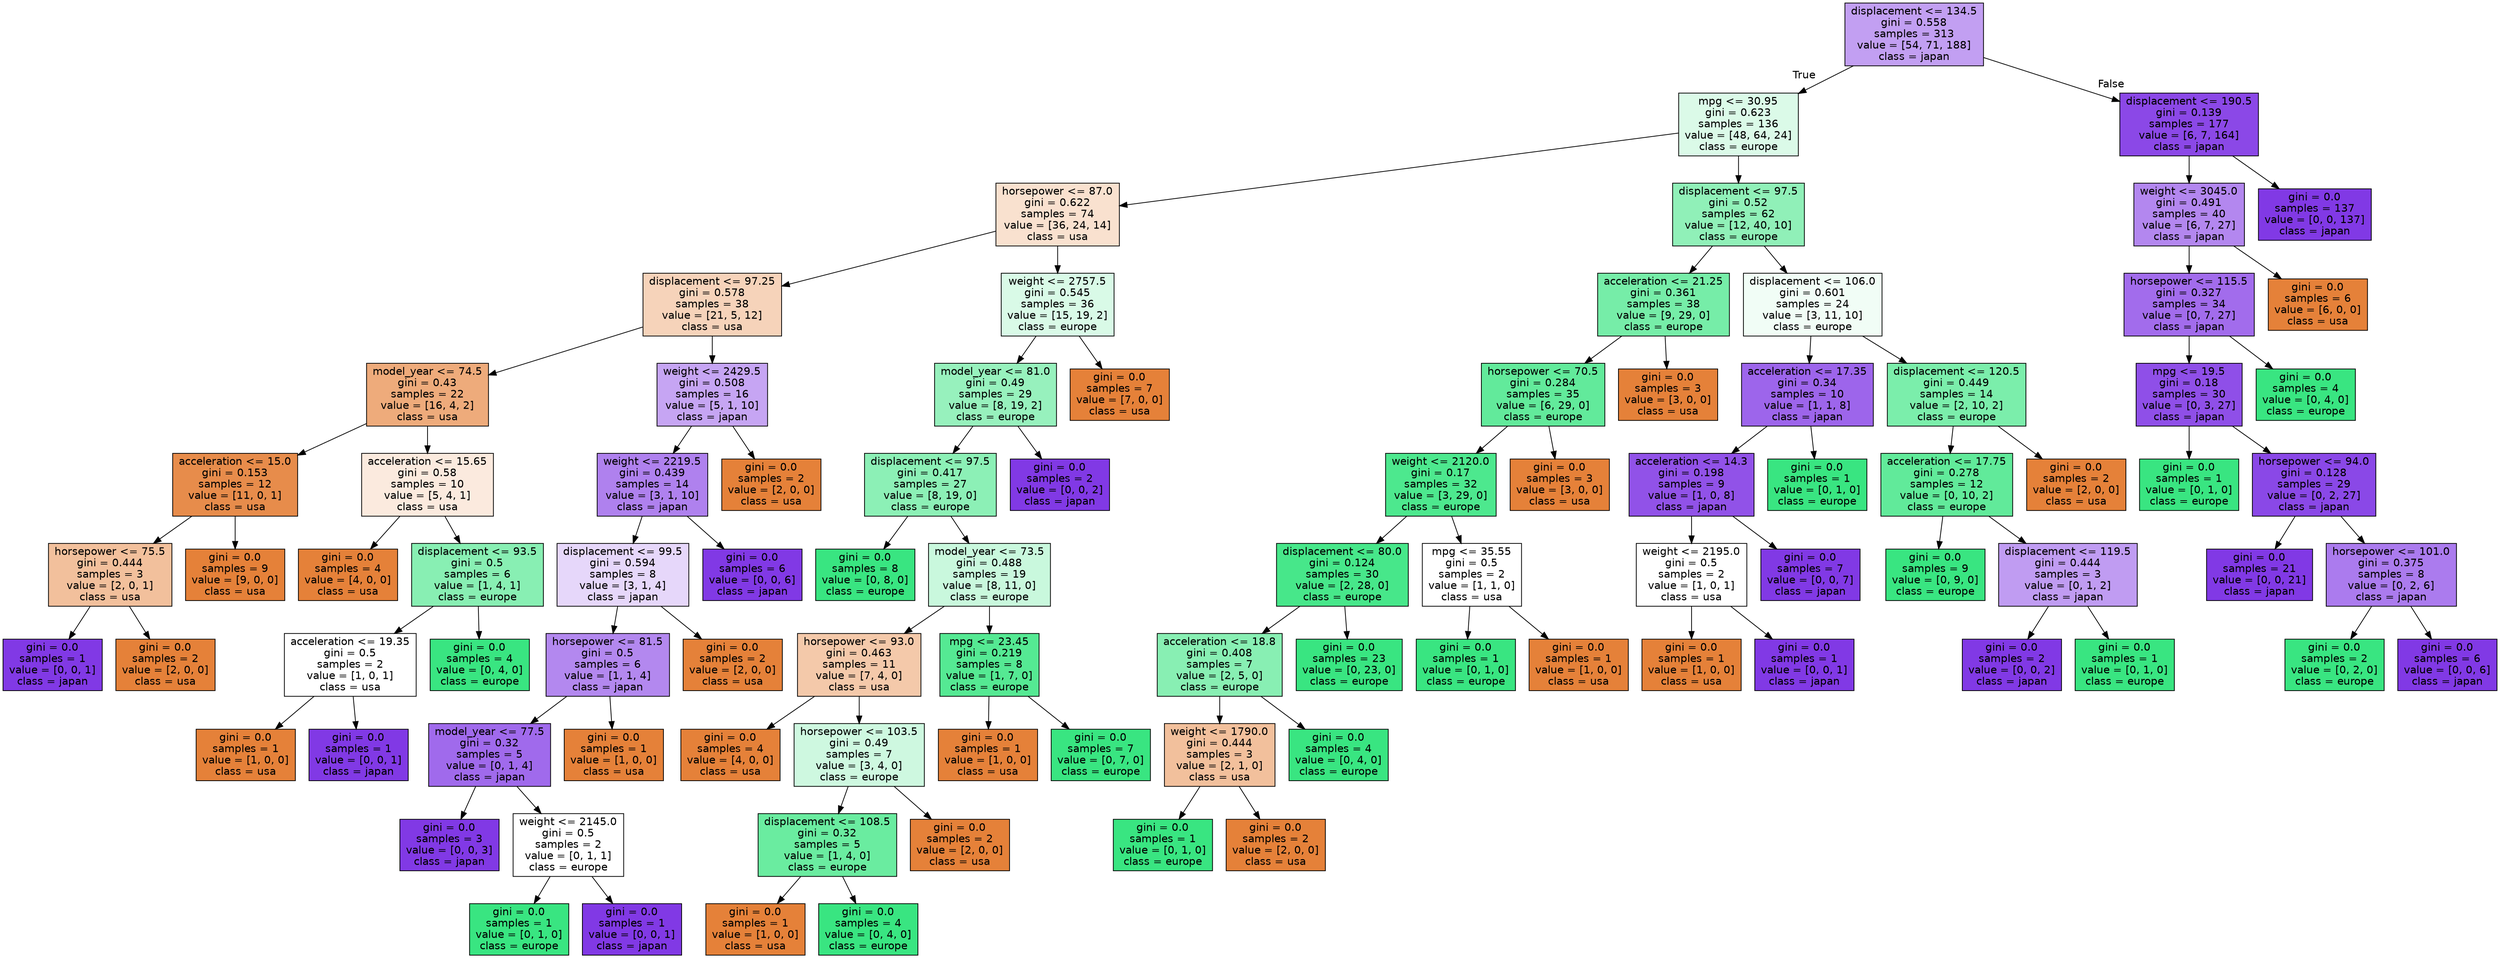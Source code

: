 digraph Tree {
node [shape=box, style="filled", color="black", fontname="helvetica"] ;
edge [fontname="helvetica"] ;
0 [label="displacement <= 134.5\ngini = 0.558\nsamples = 313\nvalue = [54, 71, 188]\nclass = japan", fillcolor="#c29ff2"] ;
1 [label="mpg <= 30.95\ngini = 0.623\nsamples = 136\nvalue = [48, 64, 24]\nclass = europe", fillcolor="#dbfae8"] ;
0 -> 1 [labeldistance=2.5, labelangle=45, headlabel="True"] ;
2 [label="horsepower <= 87.0\ngini = 0.622\nsamples = 74\nvalue = [36, 24, 14]\nclass = usa", fillcolor="#f9e1cf"] ;
1 -> 2 ;
3 [label="displacement <= 97.25\ngini = 0.578\nsamples = 38\nvalue = [21, 5, 12]\nclass = usa", fillcolor="#f6d3ba"] ;
2 -> 3 ;
4 [label="model_year <= 74.5\ngini = 0.43\nsamples = 22\nvalue = [16, 4, 2]\nclass = usa", fillcolor="#eeab7b"] ;
3 -> 4 ;
5 [label="acceleration <= 15.0\ngini = 0.153\nsamples = 12\nvalue = [11, 0, 1]\nclass = usa", fillcolor="#e78c4b"] ;
4 -> 5 ;
6 [label="horsepower <= 75.5\ngini = 0.444\nsamples = 3\nvalue = [2, 0, 1]\nclass = usa", fillcolor="#f2c09c"] ;
5 -> 6 ;
7 [label="gini = 0.0\nsamples = 1\nvalue = [0, 0, 1]\nclass = japan", fillcolor="#8139e5"] ;
6 -> 7 ;
8 [label="gini = 0.0\nsamples = 2\nvalue = [2, 0, 0]\nclass = usa", fillcolor="#e58139"] ;
6 -> 8 ;
9 [label="gini = 0.0\nsamples = 9\nvalue = [9, 0, 0]\nclass = usa", fillcolor="#e58139"] ;
5 -> 9 ;
10 [label="acceleration <= 15.65\ngini = 0.58\nsamples = 10\nvalue = [5, 4, 1]\nclass = usa", fillcolor="#fbeade"] ;
4 -> 10 ;
11 [label="gini = 0.0\nsamples = 4\nvalue = [4, 0, 0]\nclass = usa", fillcolor="#e58139"] ;
10 -> 11 ;
12 [label="displacement <= 93.5\ngini = 0.5\nsamples = 6\nvalue = [1, 4, 1]\nclass = europe", fillcolor="#88efb3"] ;
10 -> 12 ;
13 [label="acceleration <= 19.35\ngini = 0.5\nsamples = 2\nvalue = [1, 0, 1]\nclass = usa", fillcolor="#ffffff"] ;
12 -> 13 ;
14 [label="gini = 0.0\nsamples = 1\nvalue = [1, 0, 0]\nclass = usa", fillcolor="#e58139"] ;
13 -> 14 ;
15 [label="gini = 0.0\nsamples = 1\nvalue = [0, 0, 1]\nclass = japan", fillcolor="#8139e5"] ;
13 -> 15 ;
16 [label="gini = 0.0\nsamples = 4\nvalue = [0, 4, 0]\nclass = europe", fillcolor="#39e581"] ;
12 -> 16 ;
17 [label="weight <= 2429.5\ngini = 0.508\nsamples = 16\nvalue = [5, 1, 10]\nclass = japan", fillcolor="#c6a5f3"] ;
3 -> 17 ;
18 [label="weight <= 2219.5\ngini = 0.439\nsamples = 14\nvalue = [3, 1, 10]\nclass = japan", fillcolor="#af81ee"] ;
17 -> 18 ;
19 [label="displacement <= 99.5\ngini = 0.594\nsamples = 8\nvalue = [3, 1, 4]\nclass = japan", fillcolor="#e6d7fa"] ;
18 -> 19 ;
20 [label="horsepower <= 81.5\ngini = 0.5\nsamples = 6\nvalue = [1, 1, 4]\nclass = japan", fillcolor="#b388ef"] ;
19 -> 20 ;
21 [label="model_year <= 77.5\ngini = 0.32\nsamples = 5\nvalue = [0, 1, 4]\nclass = japan", fillcolor="#a06aec"] ;
20 -> 21 ;
22 [label="gini = 0.0\nsamples = 3\nvalue = [0, 0, 3]\nclass = japan", fillcolor="#8139e5"] ;
21 -> 22 ;
23 [label="weight <= 2145.0\ngini = 0.5\nsamples = 2\nvalue = [0, 1, 1]\nclass = europe", fillcolor="#ffffff"] ;
21 -> 23 ;
24 [label="gini = 0.0\nsamples = 1\nvalue = [0, 1, 0]\nclass = europe", fillcolor="#39e581"] ;
23 -> 24 ;
25 [label="gini = 0.0\nsamples = 1\nvalue = [0, 0, 1]\nclass = japan", fillcolor="#8139e5"] ;
23 -> 25 ;
26 [label="gini = 0.0\nsamples = 1\nvalue = [1, 0, 0]\nclass = usa", fillcolor="#e58139"] ;
20 -> 26 ;
27 [label="gini = 0.0\nsamples = 2\nvalue = [2, 0, 0]\nclass = usa", fillcolor="#e58139"] ;
19 -> 27 ;
28 [label="gini = 0.0\nsamples = 6\nvalue = [0, 0, 6]\nclass = japan", fillcolor="#8139e5"] ;
18 -> 28 ;
29 [label="gini = 0.0\nsamples = 2\nvalue = [2, 0, 0]\nclass = usa", fillcolor="#e58139"] ;
17 -> 29 ;
30 [label="weight <= 2757.5\ngini = 0.545\nsamples = 36\nvalue = [15, 19, 2]\nclass = europe", fillcolor="#d9fae7"] ;
2 -> 30 ;
31 [label="model_year <= 81.0\ngini = 0.49\nsamples = 29\nvalue = [8, 19, 2]\nclass = europe", fillcolor="#97f1bd"] ;
30 -> 31 ;
32 [label="displacement <= 97.5\ngini = 0.417\nsamples = 27\nvalue = [8, 19, 0]\nclass = europe", fillcolor="#8cf0b6"] ;
31 -> 32 ;
33 [label="gini = 0.0\nsamples = 8\nvalue = [0, 8, 0]\nclass = europe", fillcolor="#39e581"] ;
32 -> 33 ;
34 [label="model_year <= 73.5\ngini = 0.488\nsamples = 19\nvalue = [8, 11, 0]\nclass = europe", fillcolor="#c9f8dd"] ;
32 -> 34 ;
35 [label="horsepower <= 93.0\ngini = 0.463\nsamples = 11\nvalue = [7, 4, 0]\nclass = usa", fillcolor="#f4c9aa"] ;
34 -> 35 ;
36 [label="gini = 0.0\nsamples = 4\nvalue = [4, 0, 0]\nclass = usa", fillcolor="#e58139"] ;
35 -> 36 ;
37 [label="horsepower <= 103.5\ngini = 0.49\nsamples = 7\nvalue = [3, 4, 0]\nclass = europe", fillcolor="#cef8e0"] ;
35 -> 37 ;
38 [label="displacement <= 108.5\ngini = 0.32\nsamples = 5\nvalue = [1, 4, 0]\nclass = europe", fillcolor="#6aeca0"] ;
37 -> 38 ;
39 [label="gini = 0.0\nsamples = 1\nvalue = [1, 0, 0]\nclass = usa", fillcolor="#e58139"] ;
38 -> 39 ;
40 [label="gini = 0.0\nsamples = 4\nvalue = [0, 4, 0]\nclass = europe", fillcolor="#39e581"] ;
38 -> 40 ;
41 [label="gini = 0.0\nsamples = 2\nvalue = [2, 0, 0]\nclass = usa", fillcolor="#e58139"] ;
37 -> 41 ;
42 [label="mpg <= 23.45\ngini = 0.219\nsamples = 8\nvalue = [1, 7, 0]\nclass = europe", fillcolor="#55e993"] ;
34 -> 42 ;
43 [label="gini = 0.0\nsamples = 1\nvalue = [1, 0, 0]\nclass = usa", fillcolor="#e58139"] ;
42 -> 43 ;
44 [label="gini = 0.0\nsamples = 7\nvalue = [0, 7, 0]\nclass = europe", fillcolor="#39e581"] ;
42 -> 44 ;
45 [label="gini = 0.0\nsamples = 2\nvalue = [0, 0, 2]\nclass = japan", fillcolor="#8139e5"] ;
31 -> 45 ;
46 [label="gini = 0.0\nsamples = 7\nvalue = [7, 0, 0]\nclass = usa", fillcolor="#e58139"] ;
30 -> 46 ;
47 [label="displacement <= 97.5\ngini = 0.52\nsamples = 62\nvalue = [12, 40, 10]\nclass = europe", fillcolor="#90f0b8"] ;
1 -> 47 ;
48 [label="acceleration <= 21.25\ngini = 0.361\nsamples = 38\nvalue = [9, 29, 0]\nclass = europe", fillcolor="#76eda8"] ;
47 -> 48 ;
49 [label="horsepower <= 70.5\ngini = 0.284\nsamples = 35\nvalue = [6, 29, 0]\nclass = europe", fillcolor="#62ea9b"] ;
48 -> 49 ;
50 [label="weight <= 2120.0\ngini = 0.17\nsamples = 32\nvalue = [3, 29, 0]\nclass = europe", fillcolor="#4de88e"] ;
49 -> 50 ;
51 [label="displacement <= 80.0\ngini = 0.124\nsamples = 30\nvalue = [2, 28, 0]\nclass = europe", fillcolor="#47e78a"] ;
50 -> 51 ;
52 [label="acceleration <= 18.8\ngini = 0.408\nsamples = 7\nvalue = [2, 5, 0]\nclass = europe", fillcolor="#88efb3"] ;
51 -> 52 ;
53 [label="weight <= 1790.0\ngini = 0.444\nsamples = 3\nvalue = [2, 1, 0]\nclass = usa", fillcolor="#f2c09c"] ;
52 -> 53 ;
54 [label="gini = 0.0\nsamples = 1\nvalue = [0, 1, 0]\nclass = europe", fillcolor="#39e581"] ;
53 -> 54 ;
55 [label="gini = 0.0\nsamples = 2\nvalue = [2, 0, 0]\nclass = usa", fillcolor="#e58139"] ;
53 -> 55 ;
56 [label="gini = 0.0\nsamples = 4\nvalue = [0, 4, 0]\nclass = europe", fillcolor="#39e581"] ;
52 -> 56 ;
57 [label="gini = 0.0\nsamples = 23\nvalue = [0, 23, 0]\nclass = europe", fillcolor="#39e581"] ;
51 -> 57 ;
58 [label="mpg <= 35.55\ngini = 0.5\nsamples = 2\nvalue = [1, 1, 0]\nclass = usa", fillcolor="#ffffff"] ;
50 -> 58 ;
59 [label="gini = 0.0\nsamples = 1\nvalue = [0, 1, 0]\nclass = europe", fillcolor="#39e581"] ;
58 -> 59 ;
60 [label="gini = 0.0\nsamples = 1\nvalue = [1, 0, 0]\nclass = usa", fillcolor="#e58139"] ;
58 -> 60 ;
61 [label="gini = 0.0\nsamples = 3\nvalue = [3, 0, 0]\nclass = usa", fillcolor="#e58139"] ;
49 -> 61 ;
62 [label="gini = 0.0\nsamples = 3\nvalue = [3, 0, 0]\nclass = usa", fillcolor="#e58139"] ;
48 -> 62 ;
63 [label="displacement <= 106.0\ngini = 0.601\nsamples = 24\nvalue = [3, 11, 10]\nclass = europe", fillcolor="#f1fdf6"] ;
47 -> 63 ;
64 [label="acceleration <= 17.35\ngini = 0.34\nsamples = 10\nvalue = [1, 1, 8]\nclass = japan", fillcolor="#9d65eb"] ;
63 -> 64 ;
65 [label="acceleration <= 14.3\ngini = 0.198\nsamples = 9\nvalue = [1, 0, 8]\nclass = japan", fillcolor="#9152e8"] ;
64 -> 65 ;
66 [label="weight <= 2195.0\ngini = 0.5\nsamples = 2\nvalue = [1, 0, 1]\nclass = usa", fillcolor="#ffffff"] ;
65 -> 66 ;
67 [label="gini = 0.0\nsamples = 1\nvalue = [1, 0, 0]\nclass = usa", fillcolor="#e58139"] ;
66 -> 67 ;
68 [label="gini = 0.0\nsamples = 1\nvalue = [0, 0, 1]\nclass = japan", fillcolor="#8139e5"] ;
66 -> 68 ;
69 [label="gini = 0.0\nsamples = 7\nvalue = [0, 0, 7]\nclass = japan", fillcolor="#8139e5"] ;
65 -> 69 ;
70 [label="gini = 0.0\nsamples = 1\nvalue = [0, 1, 0]\nclass = europe", fillcolor="#39e581"] ;
64 -> 70 ;
71 [label="displacement <= 120.5\ngini = 0.449\nsamples = 14\nvalue = [2, 10, 2]\nclass = europe", fillcolor="#7beeab"] ;
63 -> 71 ;
72 [label="acceleration <= 17.75\ngini = 0.278\nsamples = 12\nvalue = [0, 10, 2]\nclass = europe", fillcolor="#61ea9a"] ;
71 -> 72 ;
73 [label="gini = 0.0\nsamples = 9\nvalue = [0, 9, 0]\nclass = europe", fillcolor="#39e581"] ;
72 -> 73 ;
74 [label="displacement <= 119.5\ngini = 0.444\nsamples = 3\nvalue = [0, 1, 2]\nclass = japan", fillcolor="#c09cf2"] ;
72 -> 74 ;
75 [label="gini = 0.0\nsamples = 2\nvalue = [0, 0, 2]\nclass = japan", fillcolor="#8139e5"] ;
74 -> 75 ;
76 [label="gini = 0.0\nsamples = 1\nvalue = [0, 1, 0]\nclass = europe", fillcolor="#39e581"] ;
74 -> 76 ;
77 [label="gini = 0.0\nsamples = 2\nvalue = [2, 0, 0]\nclass = usa", fillcolor="#e58139"] ;
71 -> 77 ;
78 [label="displacement <= 190.5\ngini = 0.139\nsamples = 177\nvalue = [6, 7, 164]\nclass = japan", fillcolor="#8b48e7"] ;
0 -> 78 [labeldistance=2.5, labelangle=-45, headlabel="False"] ;
79 [label="weight <= 3045.0\ngini = 0.491\nsamples = 40\nvalue = [6, 7, 27]\nclass = japan", fillcolor="#b387ef"] ;
78 -> 79 ;
80 [label="horsepower <= 115.5\ngini = 0.327\nsamples = 34\nvalue = [0, 7, 27]\nclass = japan", fillcolor="#a26cec"] ;
79 -> 80 ;
81 [label="mpg <= 19.5\ngini = 0.18\nsamples = 30\nvalue = [0, 3, 27]\nclass = japan", fillcolor="#8f4fe8"] ;
80 -> 81 ;
82 [label="gini = 0.0\nsamples = 1\nvalue = [0, 1, 0]\nclass = europe", fillcolor="#39e581"] ;
81 -> 82 ;
83 [label="horsepower <= 94.0\ngini = 0.128\nsamples = 29\nvalue = [0, 2, 27]\nclass = japan", fillcolor="#8a48e7"] ;
81 -> 83 ;
84 [label="gini = 0.0\nsamples = 21\nvalue = [0, 0, 21]\nclass = japan", fillcolor="#8139e5"] ;
83 -> 84 ;
85 [label="horsepower <= 101.0\ngini = 0.375\nsamples = 8\nvalue = [0, 2, 6]\nclass = japan", fillcolor="#ab7bee"] ;
83 -> 85 ;
86 [label="gini = 0.0\nsamples = 2\nvalue = [0, 2, 0]\nclass = europe", fillcolor="#39e581"] ;
85 -> 86 ;
87 [label="gini = 0.0\nsamples = 6\nvalue = [0, 0, 6]\nclass = japan", fillcolor="#8139e5"] ;
85 -> 87 ;
88 [label="gini = 0.0\nsamples = 4\nvalue = [0, 4, 0]\nclass = europe", fillcolor="#39e581"] ;
80 -> 88 ;
89 [label="gini = 0.0\nsamples = 6\nvalue = [6, 0, 0]\nclass = usa", fillcolor="#e58139"] ;
79 -> 89 ;
90 [label="gini = 0.0\nsamples = 137\nvalue = [0, 0, 137]\nclass = japan", fillcolor="#8139e5"] ;
78 -> 90 ;
}